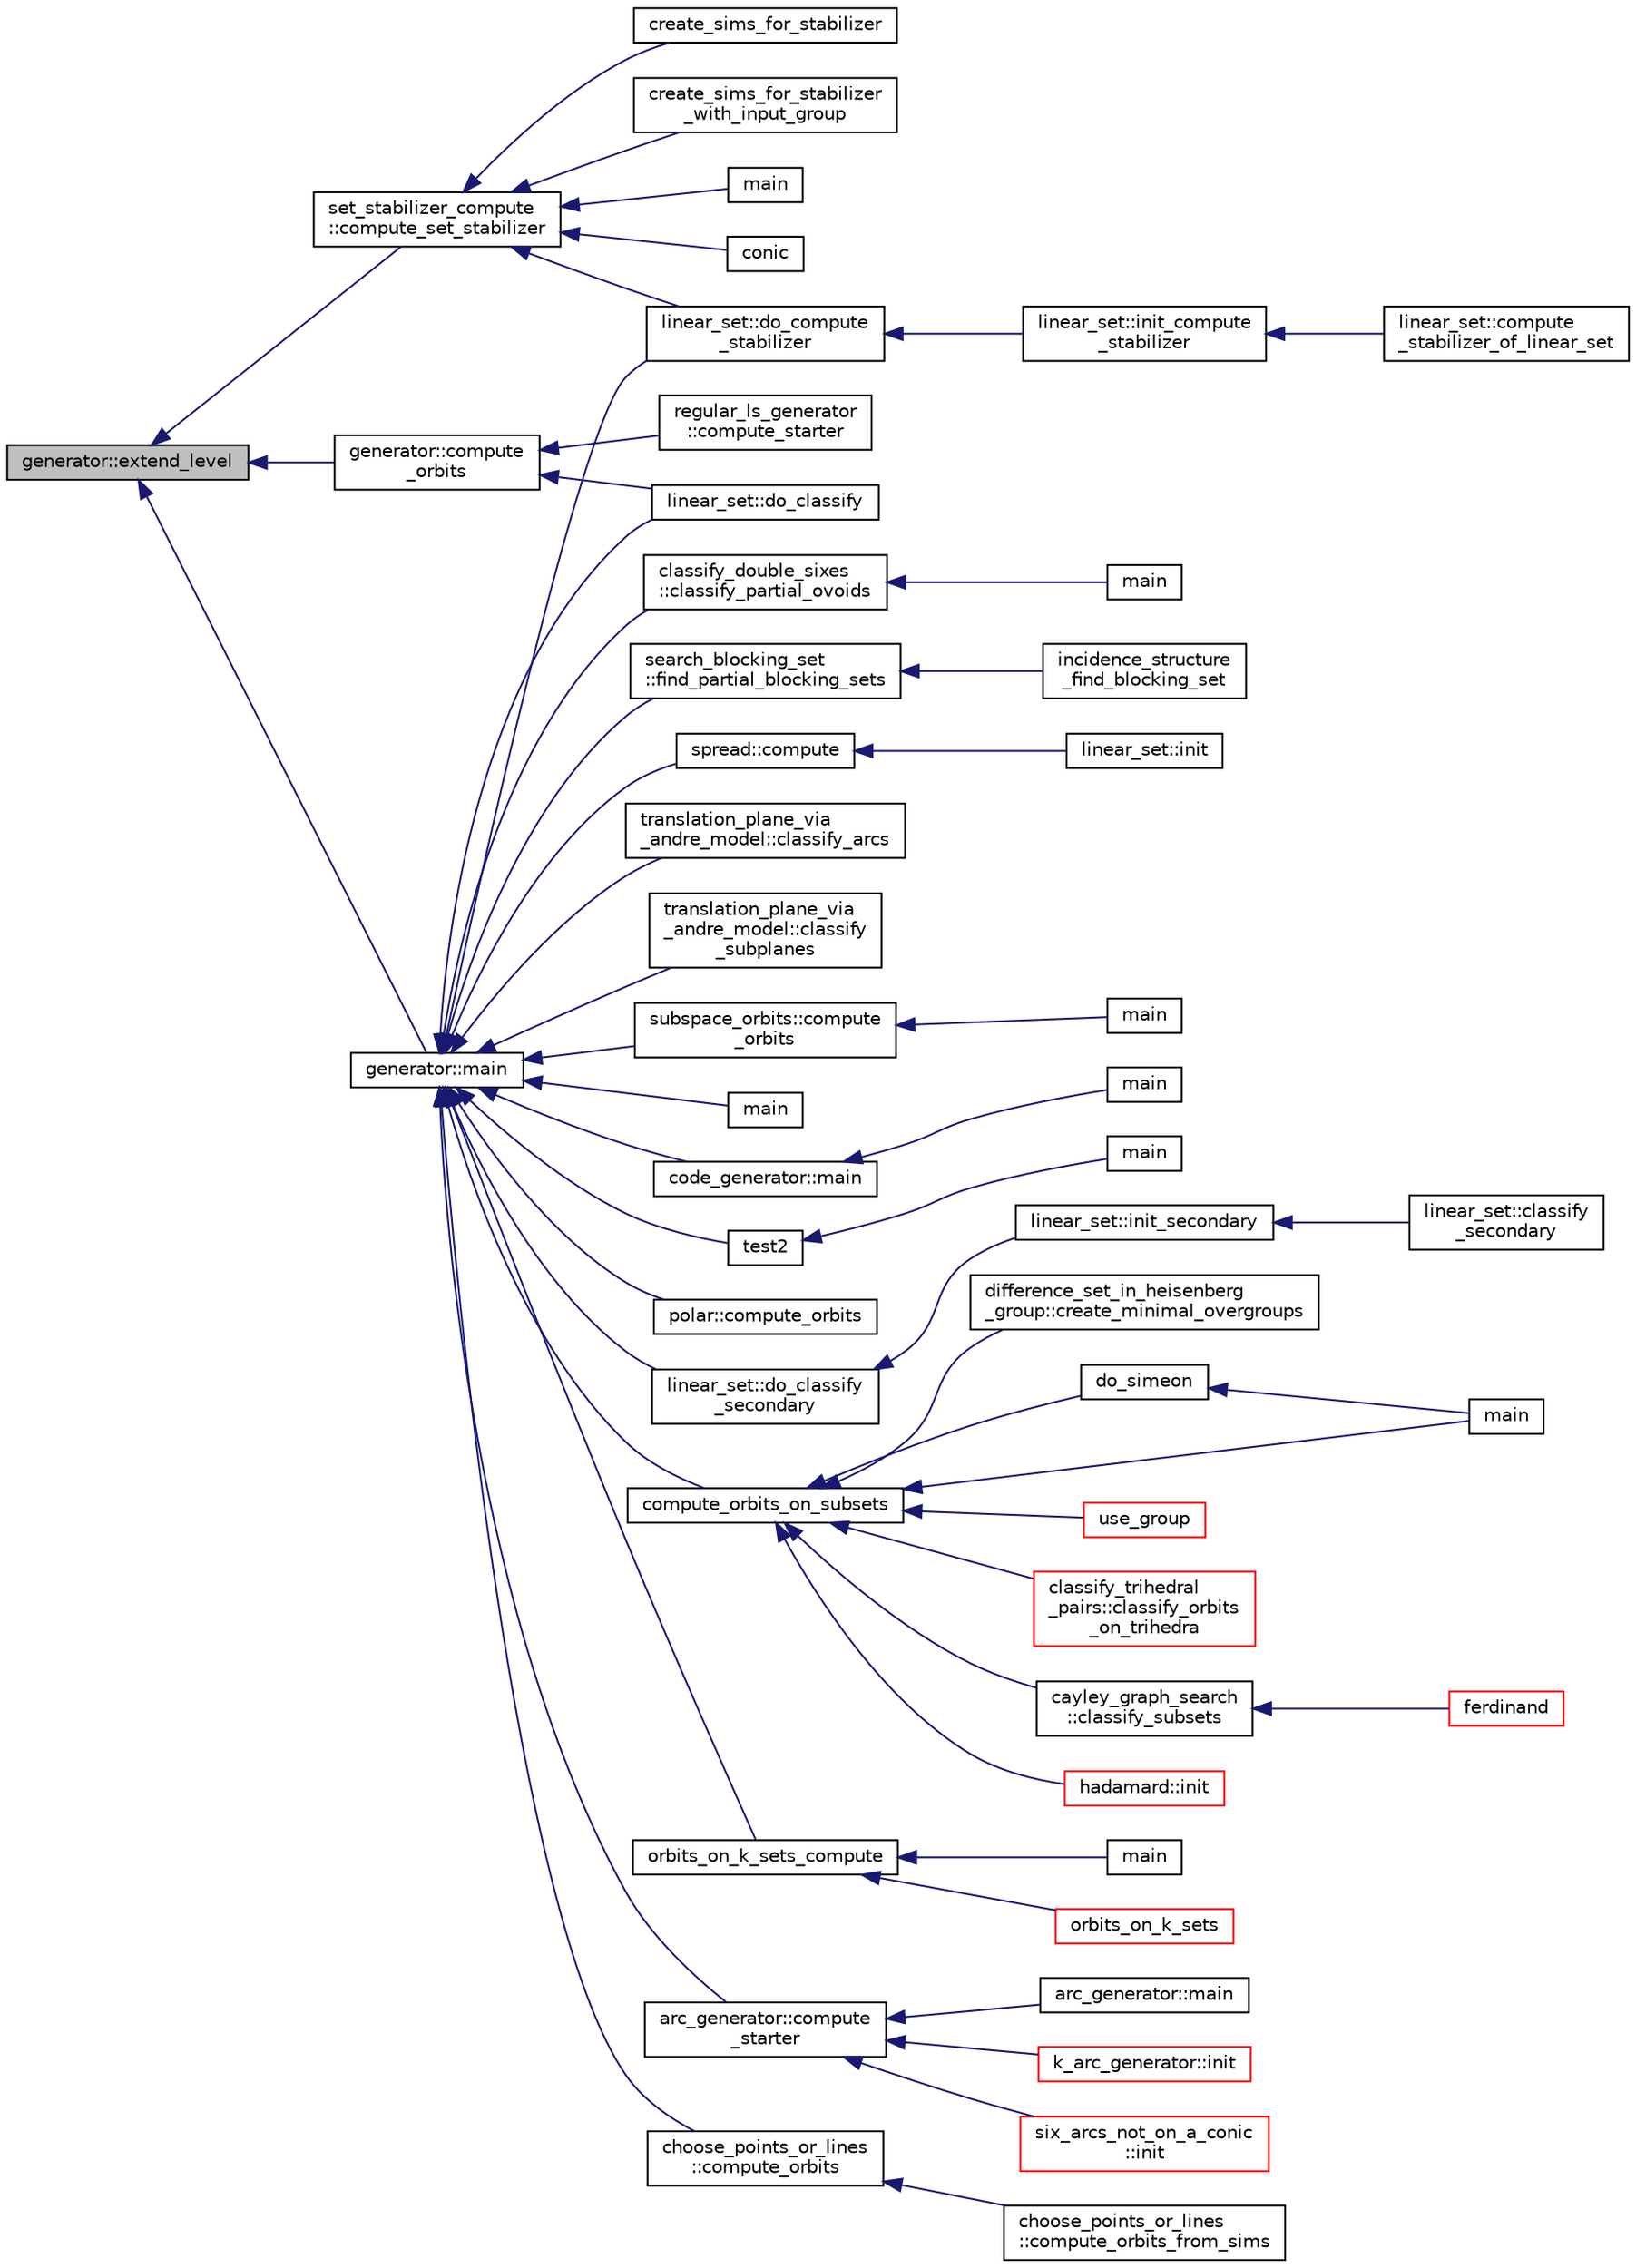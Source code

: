 digraph "generator::extend_level"
{
  edge [fontname="Helvetica",fontsize="10",labelfontname="Helvetica",labelfontsize="10"];
  node [fontname="Helvetica",fontsize="10",shape=record];
  rankdir="LR";
  Node6947 [label="generator::extend_level",height=0.2,width=0.4,color="black", fillcolor="grey75", style="filled", fontcolor="black"];
  Node6947 -> Node6948 [dir="back",color="midnightblue",fontsize="10",style="solid",fontname="Helvetica"];
  Node6948 [label="set_stabilizer_compute\l::compute_set_stabilizer",height=0.2,width=0.4,color="black", fillcolor="white", style="filled",URL="$d8/dc6/classset__stabilizer__compute.html#ad4f92074322e98c7cd0ed5d4f8486b76"];
  Node6948 -> Node6949 [dir="back",color="midnightblue",fontsize="10",style="solid",fontname="Helvetica"];
  Node6949 [label="main",height=0.2,width=0.4,color="black", fillcolor="white", style="filled",URL="$db/d67/test__hyperoval_8_c.html#a3c04138a5bfe5d72780bb7e82a18e627"];
  Node6948 -> Node6950 [dir="back",color="midnightblue",fontsize="10",style="solid",fontname="Helvetica"];
  Node6950 [label="conic",height=0.2,width=0.4,color="black", fillcolor="white", style="filled",URL="$d4/de8/conic_8_c.html#a96def9474b981a9d5831a9b48d85d652"];
  Node6948 -> Node6951 [dir="back",color="midnightblue",fontsize="10",style="solid",fontname="Helvetica"];
  Node6951 [label="linear_set::do_compute\l_stabilizer",height=0.2,width=0.4,color="black", fillcolor="white", style="filled",URL="$dd/d86/classlinear__set.html#ae8f58ded28fb5370f4459cca42b7463b"];
  Node6951 -> Node6952 [dir="back",color="midnightblue",fontsize="10",style="solid",fontname="Helvetica"];
  Node6952 [label="linear_set::init_compute\l_stabilizer",height=0.2,width=0.4,color="black", fillcolor="white", style="filled",URL="$dd/d86/classlinear__set.html#a0cc3eaec1896fdc977b62e94623b055b"];
  Node6952 -> Node6953 [dir="back",color="midnightblue",fontsize="10",style="solid",fontname="Helvetica"];
  Node6953 [label="linear_set::compute\l_stabilizer_of_linear_set",height=0.2,width=0.4,color="black", fillcolor="white", style="filled",URL="$dd/d86/classlinear__set.html#a098a133edfbaae0fd347a69c50bdbee2"];
  Node6948 -> Node6954 [dir="back",color="midnightblue",fontsize="10",style="solid",fontname="Helvetica"];
  Node6954 [label="create_sims_for_stabilizer",height=0.2,width=0.4,color="black", fillcolor="white", style="filled",URL="$d0/d76/tl__algebra__and__number__theory_8h.html#af2c67d225072549409be710ac3cd30f8"];
  Node6948 -> Node6955 [dir="back",color="midnightblue",fontsize="10",style="solid",fontname="Helvetica"];
  Node6955 [label="create_sims_for_stabilizer\l_with_input_group",height=0.2,width=0.4,color="black", fillcolor="white", style="filled",URL="$d0/d76/tl__algebra__and__number__theory_8h.html#af5482567a8d6ba5c2fe593bf6f7f9a0f"];
  Node6947 -> Node6956 [dir="back",color="midnightblue",fontsize="10",style="solid",fontname="Helvetica"];
  Node6956 [label="generator::compute\l_orbits",height=0.2,width=0.4,color="black", fillcolor="white", style="filled",URL="$d7/d73/classgenerator.html#a23989bc20ecaaed39c4119c758367f40"];
  Node6956 -> Node6957 [dir="back",color="midnightblue",fontsize="10",style="solid",fontname="Helvetica"];
  Node6957 [label="regular_ls_generator\l::compute_starter",height=0.2,width=0.4,color="black", fillcolor="white", style="filled",URL="$d2/dd8/classregular__ls__generator.html#aa38907741058694a73194b02ceb4a53d"];
  Node6956 -> Node6958 [dir="back",color="midnightblue",fontsize="10",style="solid",fontname="Helvetica"];
  Node6958 [label="linear_set::do_classify",height=0.2,width=0.4,color="black", fillcolor="white", style="filled",URL="$dd/d86/classlinear__set.html#a3eb2dbce7fa8b71901dfc12f288ddd0c"];
  Node6947 -> Node6959 [dir="back",color="midnightblue",fontsize="10",style="solid",fontname="Helvetica"];
  Node6959 [label="generator::main",height=0.2,width=0.4,color="black", fillcolor="white", style="filled",URL="$d7/d73/classgenerator.html#a01abff8e9f231bf0d82e2e8e0061f242"];
  Node6959 -> Node6960 [dir="back",color="midnightblue",fontsize="10",style="solid",fontname="Helvetica"];
  Node6960 [label="main",height=0.2,width=0.4,color="black", fillcolor="white", style="filled",URL="$d2/d11/codes_8h.html#a217dbf8b442f20279ea00b898af96f52"];
  Node6959 -> Node6961 [dir="back",color="midnightblue",fontsize="10",style="solid",fontname="Helvetica"];
  Node6961 [label="code_generator::main",height=0.2,width=0.4,color="black", fillcolor="white", style="filled",URL="$db/d37/classcode__generator.html#ab3cf3a306e4032c2b471ac95321c599f"];
  Node6961 -> Node6962 [dir="back",color="midnightblue",fontsize="10",style="solid",fontname="Helvetica"];
  Node6962 [label="main",height=0.2,width=0.4,color="black", fillcolor="white", style="filled",URL="$d4/d4f/codes_8_c.html#a217dbf8b442f20279ea00b898af96f52"];
  Node6959 -> Node6963 [dir="back",color="midnightblue",fontsize="10",style="solid",fontname="Helvetica"];
  Node6963 [label="test2",height=0.2,width=0.4,color="black", fillcolor="white", style="filled",URL="$d9/db0/factor__space_8_c.html#a39d73a812e5fd8f1bc111e948368cb10"];
  Node6963 -> Node6964 [dir="back",color="midnightblue",fontsize="10",style="solid",fontname="Helvetica"];
  Node6964 [label="main",height=0.2,width=0.4,color="black", fillcolor="white", style="filled",URL="$d9/db0/factor__space_8_c.html#a3c04138a5bfe5d72780bb7e82a18e627"];
  Node6959 -> Node6965 [dir="back",color="midnightblue",fontsize="10",style="solid",fontname="Helvetica"];
  Node6965 [label="polar::compute_orbits",height=0.2,width=0.4,color="black", fillcolor="white", style="filled",URL="$da/d1c/classpolar.html#ac4c3c4f95d14c74ff4a3ec3f3479a1da"];
  Node6959 -> Node6958 [dir="back",color="midnightblue",fontsize="10",style="solid",fontname="Helvetica"];
  Node6959 -> Node6966 [dir="back",color="midnightblue",fontsize="10",style="solid",fontname="Helvetica"];
  Node6966 [label="linear_set::do_classify\l_secondary",height=0.2,width=0.4,color="black", fillcolor="white", style="filled",URL="$dd/d86/classlinear__set.html#a47eb7f9995f3343abd3bdfbf9a9a9162"];
  Node6966 -> Node6967 [dir="back",color="midnightblue",fontsize="10",style="solid",fontname="Helvetica"];
  Node6967 [label="linear_set::init_secondary",height=0.2,width=0.4,color="black", fillcolor="white", style="filled",URL="$dd/d86/classlinear__set.html#a7bf8cd7805559b5762921687a7c1ed97"];
  Node6967 -> Node6968 [dir="back",color="midnightblue",fontsize="10",style="solid",fontname="Helvetica"];
  Node6968 [label="linear_set::classify\l_secondary",height=0.2,width=0.4,color="black", fillcolor="white", style="filled",URL="$dd/d86/classlinear__set.html#a5d7659de855e20e2fa8e41e7aedcb1fc"];
  Node6959 -> Node6951 [dir="back",color="midnightblue",fontsize="10",style="solid",fontname="Helvetica"];
  Node6959 -> Node6969 [dir="back",color="midnightblue",fontsize="10",style="solid",fontname="Helvetica"];
  Node6969 [label="compute_orbits_on_subsets",height=0.2,width=0.4,color="black", fillcolor="white", style="filled",URL="$d3/d35/snakes__and__ladders__global_8_c.html#af33697aede0480110b1227f727252637"];
  Node6969 -> Node6970 [dir="back",color="midnightblue",fontsize="10",style="solid",fontname="Helvetica"];
  Node6970 [label="cayley_graph_search\l::classify_subsets",height=0.2,width=0.4,color="black", fillcolor="white", style="filled",URL="$de/dae/classcayley__graph__search.html#a4cf8a90752e018a281481ac80ad52c4b"];
  Node6970 -> Node6971 [dir="back",color="midnightblue",fontsize="10",style="solid",fontname="Helvetica"];
  Node6971 [label="ferdinand",height=0.2,width=0.4,color="red", fillcolor="white", style="filled",URL="$da/df3/ferdinand_8_c.html#a322b57727d23cf5a0932f11c30ea18d9"];
  Node6969 -> Node6973 [dir="back",color="midnightblue",fontsize="10",style="solid",fontname="Helvetica"];
  Node6973 [label="hadamard::init",height=0.2,width=0.4,color="red", fillcolor="white", style="filled",URL="$d7/dbb/classhadamard.html#a16af359850b8bdd0d2a73e260d496c33"];
  Node6969 -> Node6975 [dir="back",color="midnightblue",fontsize="10",style="solid",fontname="Helvetica"];
  Node6975 [label="difference_set_in_heisenberg\l_group::create_minimal_overgroups",height=0.2,width=0.4,color="black", fillcolor="white", style="filled",URL="$de/d8a/classdifference__set__in__heisenberg__group.html#a9bde5ad5da3ebaebf98fbfd3e8110b79"];
  Node6969 -> Node6976 [dir="back",color="midnightblue",fontsize="10",style="solid",fontname="Helvetica"];
  Node6976 [label="main",height=0.2,width=0.4,color="black", fillcolor="white", style="filled",URL="$d5/d13/simeon_8_c.html#ae66f6b31b5ad750f1fe042a706a4e3d4"];
  Node6969 -> Node6977 [dir="back",color="midnightblue",fontsize="10",style="solid",fontname="Helvetica"];
  Node6977 [label="do_simeon",height=0.2,width=0.4,color="black", fillcolor="white", style="filled",URL="$d5/d13/simeon_8_c.html#a36cf3f9cb484fa44da7a7dfcbe9385d0"];
  Node6977 -> Node6976 [dir="back",color="midnightblue",fontsize="10",style="solid",fontname="Helvetica"];
  Node6969 -> Node6978 [dir="back",color="midnightblue",fontsize="10",style="solid",fontname="Helvetica"];
  Node6978 [label="use_group",height=0.2,width=0.4,color="red", fillcolor="white", style="filled",URL="$d9/d9f/all__cliques_8_c.html#aba62531e97173264c39afe2c7857af31"];
  Node6969 -> Node6980 [dir="back",color="midnightblue",fontsize="10",style="solid",fontname="Helvetica"];
  Node6980 [label="classify_trihedral\l_pairs::classify_orbits\l_on_trihedra",height=0.2,width=0.4,color="red", fillcolor="white", style="filled",URL="$d1/d21/classclassify__trihedral__pairs.html#a99625621bfba4bb65b3d60304b306539"];
  Node6959 -> Node6987 [dir="back",color="midnightblue",fontsize="10",style="solid",fontname="Helvetica"];
  Node6987 [label="orbits_on_k_sets_compute",height=0.2,width=0.4,color="black", fillcolor="white", style="filled",URL="$d3/d35/snakes__and__ladders__global_8_c.html#a96743526b15703539d544499276aaa71"];
  Node6987 -> Node6988 [dir="back",color="midnightblue",fontsize="10",style="solid",fontname="Helvetica"];
  Node6988 [label="main",height=0.2,width=0.4,color="black", fillcolor="white", style="filled",URL="$d9/d5f/example__fano__plane_8_c.html#ae66f6b31b5ad750f1fe042a706a4e3d4"];
  Node6987 -> Node6989 [dir="back",color="midnightblue",fontsize="10",style="solid",fontname="Helvetica"];
  Node6989 [label="orbits_on_k_sets",height=0.2,width=0.4,color="red", fillcolor="white", style="filled",URL="$d3/d35/snakes__and__ladders__global_8_c.html#afe3d79116aa8b4d1a93d444a3a979b6e"];
  Node6959 -> Node6998 [dir="back",color="midnightblue",fontsize="10",style="solid",fontname="Helvetica"];
  Node6998 [label="arc_generator::compute\l_starter",height=0.2,width=0.4,color="black", fillcolor="white", style="filled",URL="$d4/d21/classarc__generator.html#aad1dcec3a1c302e743d574bd1ac857d9"];
  Node6998 -> Node6997 [dir="back",color="midnightblue",fontsize="10",style="solid",fontname="Helvetica"];
  Node6997 [label="arc_generator::main",height=0.2,width=0.4,color="black", fillcolor="white", style="filled",URL="$d4/d21/classarc__generator.html#ad80140b51b165dad1fe6ab232be7829a"];
  Node6998 -> Node6999 [dir="back",color="midnightblue",fontsize="10",style="solid",fontname="Helvetica"];
  Node6999 [label="k_arc_generator::init",height=0.2,width=0.4,color="red", fillcolor="white", style="filled",URL="$d6/dd8/classk__arc__generator.html#a6036d9f52ede9f8ca681505626b5361d"];
  Node6998 -> Node7001 [dir="back",color="midnightblue",fontsize="10",style="solid",fontname="Helvetica"];
  Node7001 [label="six_arcs_not_on_a_conic\l::init",height=0.2,width=0.4,color="red", fillcolor="white", style="filled",URL="$d8/de6/classsix__arcs__not__on__a__conic.html#a7a4d5cf8a098488729934cfa8a70944a"];
  Node6959 -> Node7003 [dir="back",color="midnightblue",fontsize="10",style="solid",fontname="Helvetica"];
  Node7003 [label="choose_points_or_lines\l::compute_orbits",height=0.2,width=0.4,color="black", fillcolor="white", style="filled",URL="$d6/d75/classchoose__points__or__lines.html#adc353e2d41dc8a39563322c8cdd85f61"];
  Node7003 -> Node7004 [dir="back",color="midnightblue",fontsize="10",style="solid",fontname="Helvetica"];
  Node7004 [label="choose_points_or_lines\l::compute_orbits_from_sims",height=0.2,width=0.4,color="black", fillcolor="white", style="filled",URL="$d6/d75/classchoose__points__or__lines.html#a4fcac2dadf459d7c75187a00a4bd64aa"];
  Node6959 -> Node7005 [dir="back",color="midnightblue",fontsize="10",style="solid",fontname="Helvetica"];
  Node7005 [label="classify_double_sixes\l::classify_partial_ovoids",height=0.2,width=0.4,color="black", fillcolor="white", style="filled",URL="$dd/d23/classclassify__double__sixes.html#a2253fca143a0e8a3e39655eb05668ae9"];
  Node7005 -> Node7006 [dir="back",color="midnightblue",fontsize="10",style="solid",fontname="Helvetica"];
  Node7006 [label="main",height=0.2,width=0.4,color="black", fillcolor="white", style="filled",URL="$df/df8/surface__classify_8_c.html#a217dbf8b442f20279ea00b898af96f52"];
  Node6959 -> Node7007 [dir="back",color="midnightblue",fontsize="10",style="solid",fontname="Helvetica"];
  Node7007 [label="search_blocking_set\l::find_partial_blocking_sets",height=0.2,width=0.4,color="black", fillcolor="white", style="filled",URL="$dc/d36/classsearch__blocking__set.html#ad3fdb3d356db75a02c406bc9d4e9e9b6"];
  Node7007 -> Node7008 [dir="back",color="midnightblue",fontsize="10",style="solid",fontname="Helvetica"];
  Node7008 [label="incidence_structure\l_find_blocking_set",height=0.2,width=0.4,color="black", fillcolor="white", style="filled",URL="$df/d74/tl__geometry_8h.html#a8e3d42d0018f8a804b9686b1c4951186"];
  Node6959 -> Node7009 [dir="back",color="midnightblue",fontsize="10",style="solid",fontname="Helvetica"];
  Node7009 [label="spread::compute",height=0.2,width=0.4,color="black", fillcolor="white", style="filled",URL="$da/dc1/classspread.html#a9674466d3e03b8dad79882299c638a21"];
  Node7009 -> Node7010 [dir="back",color="midnightblue",fontsize="10",style="solid",fontname="Helvetica"];
  Node7010 [label="linear_set::init",height=0.2,width=0.4,color="black", fillcolor="white", style="filled",URL="$dd/d86/classlinear__set.html#a7ab24e84423749047d5465cb15505475"];
  Node6959 -> Node7011 [dir="back",color="midnightblue",fontsize="10",style="solid",fontname="Helvetica"];
  Node7011 [label="translation_plane_via\l_andre_model::classify_arcs",height=0.2,width=0.4,color="black", fillcolor="white", style="filled",URL="$d1/dcc/classtranslation__plane__via__andre__model.html#ac8f002e812a8b152d41e806688601c5e"];
  Node6959 -> Node7012 [dir="back",color="midnightblue",fontsize="10",style="solid",fontname="Helvetica"];
  Node7012 [label="translation_plane_via\l_andre_model::classify\l_subplanes",height=0.2,width=0.4,color="black", fillcolor="white", style="filled",URL="$d1/dcc/classtranslation__plane__via__andre__model.html#a794fefa95f0a7f7b887133375988ee55"];
  Node6959 -> Node7013 [dir="back",color="midnightblue",fontsize="10",style="solid",fontname="Helvetica"];
  Node7013 [label="subspace_orbits::compute\l_orbits",height=0.2,width=0.4,color="black", fillcolor="white", style="filled",URL="$d2/d9f/classsubspace__orbits.html#a2778f8d49cde1675de1ef6acfe180b63"];
  Node7013 -> Node7014 [dir="back",color="midnightblue",fontsize="10",style="solid",fontname="Helvetica"];
  Node7014 [label="main",height=0.2,width=0.4,color="black", fillcolor="white", style="filled",URL="$da/dd5/subspace__orbits__main_8_c.html#a217dbf8b442f20279ea00b898af96f52"];
}
